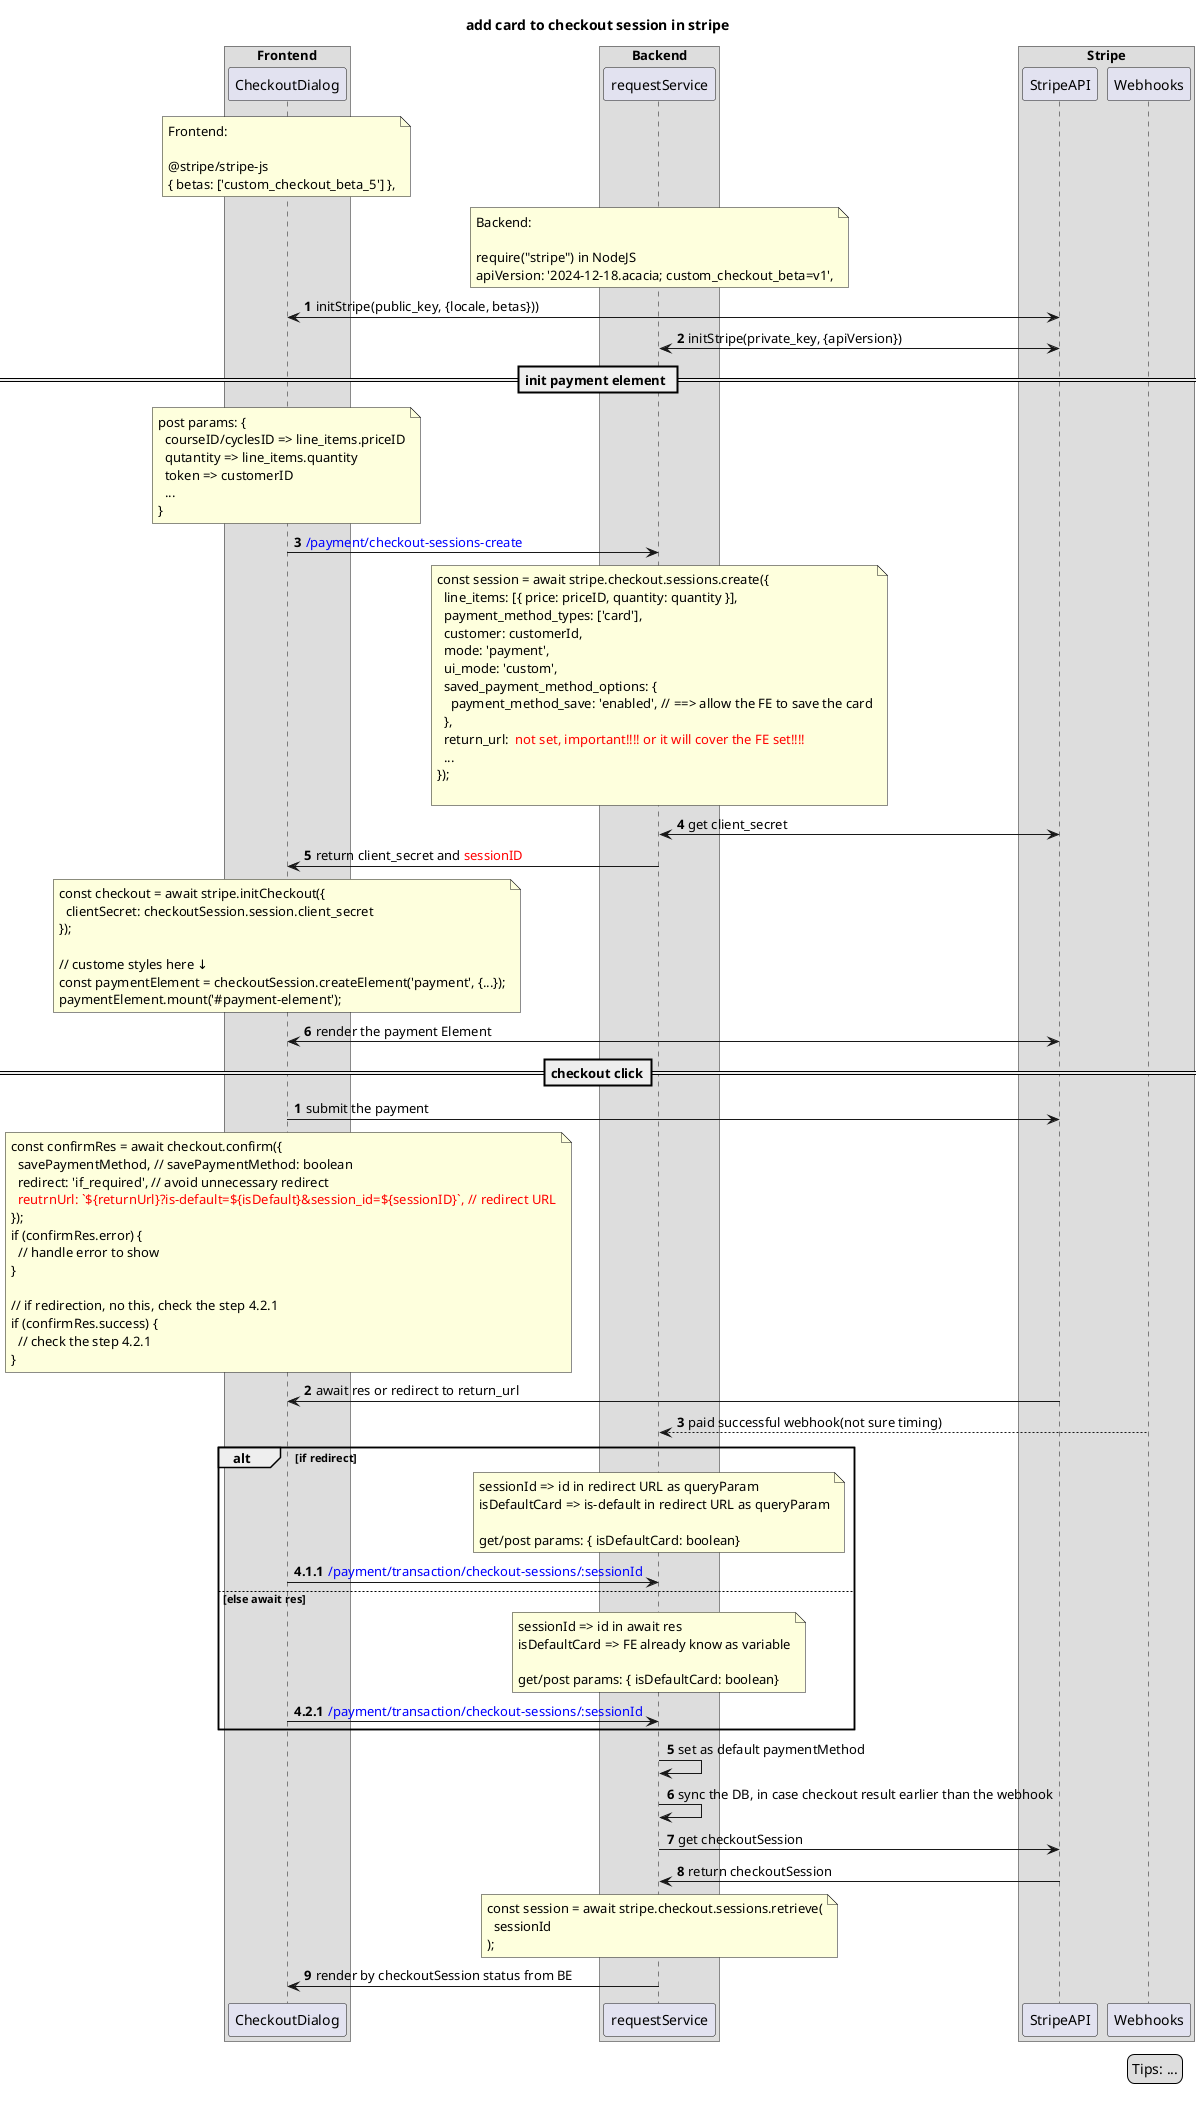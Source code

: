 @startuml
title "add card to checkout session in stripe"
legend right
  Tips: ...
end legend

box "Frontend"
participant CheckoutDialog
end box

box "Backend"
participant requestService
end box

box Stripe
participant StripeAPI
participant Webhooks
end box

note over CheckoutDialog
Frontend: 

@stripe/stripe-js
{ betas: ['custom_checkout_beta_5'] },
end note
note over requestService
Backend: 

require("stripe") in NodeJS
apiVersion: '2024-12-18.acacia; custom_checkout_beta=v1',
end note

autonumber
CheckoutDialog <-> StripeAPI : initStripe(public_key, {locale, betas}))
requestService <-> StripeAPI : initStripe(private_key, {apiVersion})

== init payment element ==
note over CheckoutDialog
post params: {
  courseID/cyclesID => line_items.priceID
  qutantity => line_items.quantity
  token => customerID
  ...
}
end note
CheckoutDialog -> requestService: <color blue>/payment/checkout-sessions-create
note over requestService
const session = await stripe.checkout.sessions.create({
  line_items: [{ price: priceID, quantity: quantity }],
  payment_method_types: ['card'],
  customer: customerId,
  mode: 'payment',
  ui_mode: 'custom',
  saved_payment_method_options: {
    payment_method_save: 'enabled', // ==> allow the FE to save the card
  },
  return_url: <color red> not set, important!!!! or it will cover the FE set!!!!
  ...
});

end note
requestService <-> StripeAPI: get client_secret
requestService -> CheckoutDialog: return client_secret and <color red>sessionID</color>
note over CheckoutDialog
const checkout = await stripe.initCheckout({
  clientSecret: checkoutSession.session.client_secret
});

// custome styles here ↓
const paymentElement = checkoutSession.createElement('payment', {...});
paymentElement.mount('#payment-element');
end note
CheckoutDialog <-> StripeAPI: render the payment Element

== checkout click==
autonumber 1
CheckoutDialog -> StripeAPI: submit the payment
note over CheckoutDialog
const confirmRes = await checkout.confirm({
  savePaymentMethod, // savePaymentMethod: boolean
  redirect: 'if_required', // avoid unnecessary redirect
  <color red>reutrnUrl: `${returnUrl}?is-default=${isDefault}&session_id=${sessionID}`, // redirect URL
});
if (confirmRes.error) {
  // handle error to show
}

// if redirection, no this, check the step 4.2.1
if (confirmRes.success) {
  // check the step 4.2.1
}
end note
CheckoutDialog <- StripeAPI: await res or redirect to return_url
requestService <-- Webhooks: paid successful webhook(not sure timing)
alt if redirect
autonumber 4.1.1
  note over requestService
    sessionId => id in redirect URL as queryParam
    isDefaultCard => is-default in redirect URL as queryParam

    get/post params: { isDefaultCard: boolean}
  end note
  CheckoutDialog -> requestService: <color blue>/payment/transaction/checkout-sessions/:sessionId
else else await res
autonumber 4.2.1
  note over requestService
    sessionId => id in await res
    isDefaultCard => FE already know as variable

    get/post params: { isDefaultCard: boolean}
  end note
  CheckoutDialog -> requestService: <color blue>/payment/transaction/checkout-sessions/:sessionId</color>
end

autonumber 5
requestService -> requestService: set as default paymentMethod
requestService -> requestService: sync the DB, in case checkout result earlier than the webhook
requestService -> StripeAPI: get checkoutSession
requestService <- StripeAPI: return checkoutSession
note over requestService
  const session = await stripe.checkout.sessions.retrieve(
    sessionId
  );
end note
CheckoutDialog <- requestService: render by checkoutSession status from BE
@enduml
